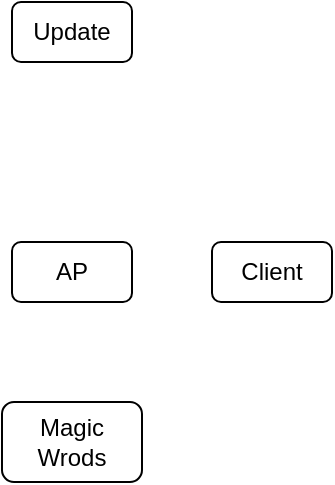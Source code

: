 <mxfile>
    <diagram id="FClD9bK3KjQOJ64Fu8Wb" name="Page-1">
        <mxGraphModel dx="902" dy="546" grid="1" gridSize="10" guides="1" tooltips="1" connect="1" arrows="1" fold="1" page="1" pageScale="1" pageWidth="827" pageHeight="1169" math="0" shadow="0">
            <root>
                <mxCell id="0"/>
                <mxCell id="1" parent="0"/>
                <mxCell id="2" value="AP" style="rounded=1;whiteSpace=wrap;html=1;" vertex="1" parent="1">
                    <mxGeometry x="310" y="470" width="60" height="30" as="geometry"/>
                </mxCell>
                <mxCell id="3" value="Client" style="rounded=1;whiteSpace=wrap;html=1;" vertex="1" parent="1">
                    <mxGeometry x="410" y="470" width="60" height="30" as="geometry"/>
                </mxCell>
                <mxCell id="4" value="Magic Wrods" style="rounded=1;whiteSpace=wrap;html=1;" vertex="1" parent="1">
                    <mxGeometry x="305" y="550" width="70" height="40" as="geometry"/>
                </mxCell>
                <mxCell id="5" value="Update" style="rounded=1;whiteSpace=wrap;html=1;" vertex="1" parent="1">
                    <mxGeometry x="310" y="350" width="60" height="30" as="geometry"/>
                </mxCell>
            </root>
        </mxGraphModel>
    </diagram>
</mxfile>